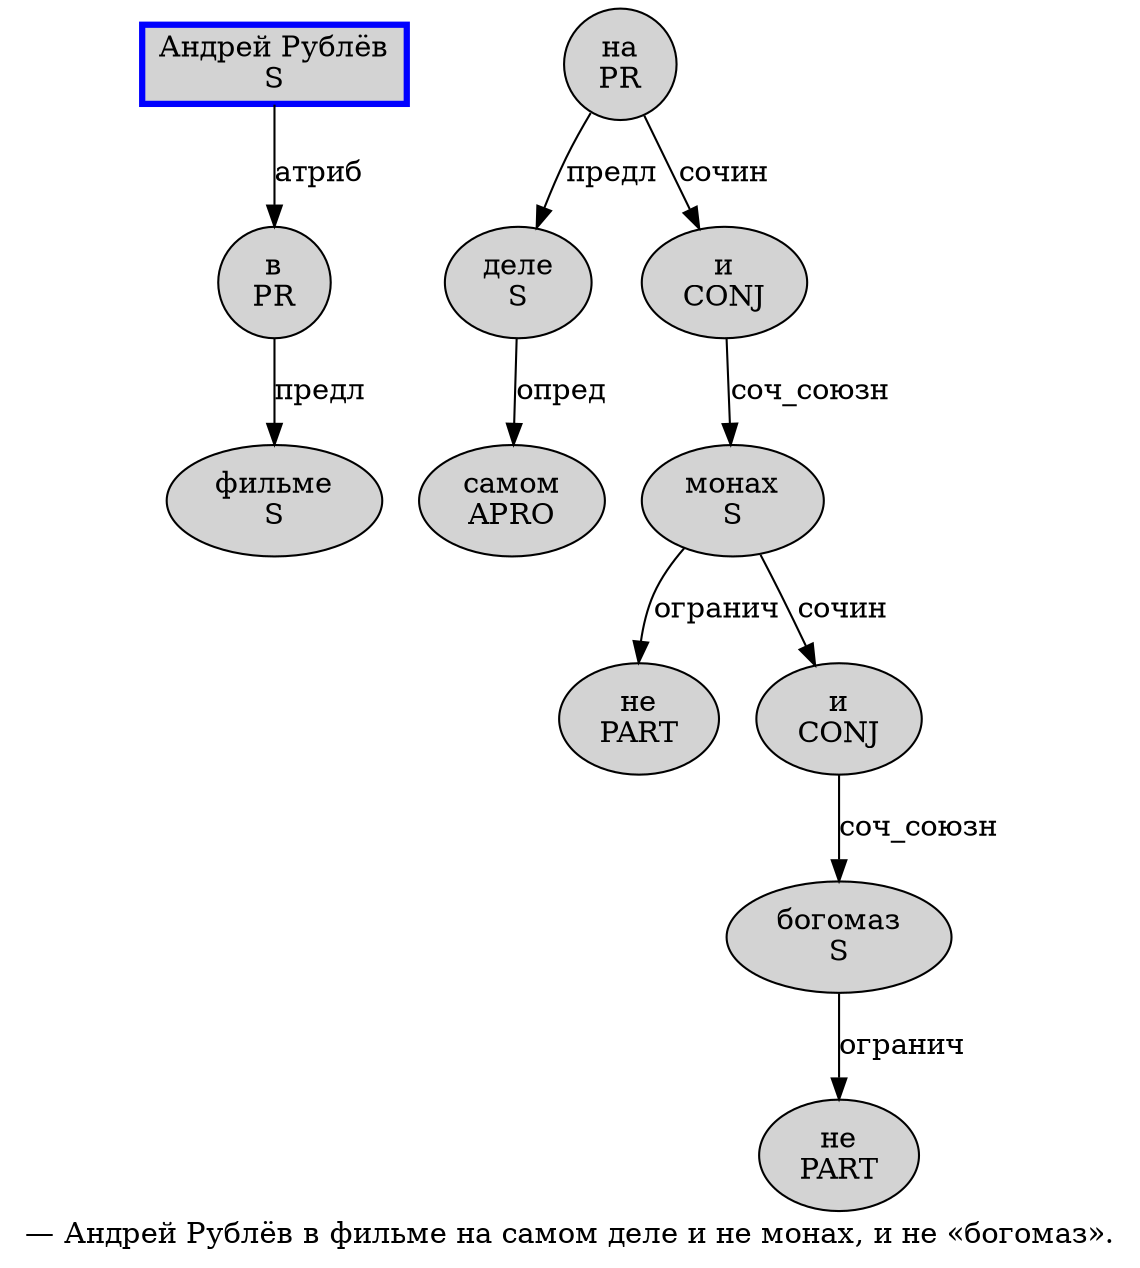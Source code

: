 digraph SENTENCE_2535 {
	graph [label="— Андрей Рублёв в фильме на самом деле и не монах, и не «богомаз»."]
	node [style=filled]
		1 [label="Андрей Рублёв
S" color=blue fillcolor=lightgray penwidth=3 shape=box]
		2 [label="в
PR" color="" fillcolor=lightgray penwidth=1 shape=ellipse]
		3 [label="фильме
S" color="" fillcolor=lightgray penwidth=1 shape=ellipse]
		4 [label="на
PR" color="" fillcolor=lightgray penwidth=1 shape=ellipse]
		5 [label="самом
APRO" color="" fillcolor=lightgray penwidth=1 shape=ellipse]
		6 [label="деле
S" color="" fillcolor=lightgray penwidth=1 shape=ellipse]
		7 [label="и
CONJ" color="" fillcolor=lightgray penwidth=1 shape=ellipse]
		8 [label="не
PART" color="" fillcolor=lightgray penwidth=1 shape=ellipse]
		9 [label="монах
S" color="" fillcolor=lightgray penwidth=1 shape=ellipse]
		11 [label="и
CONJ" color="" fillcolor=lightgray penwidth=1 shape=ellipse]
		12 [label="не
PART" color="" fillcolor=lightgray penwidth=1 shape=ellipse]
		14 [label="богомаз
S" color="" fillcolor=lightgray penwidth=1 shape=ellipse]
			6 -> 5 [label="опред"]
			7 -> 9 [label="соч_союзн"]
			2 -> 3 [label="предл"]
			1 -> 2 [label="атриб"]
			14 -> 12 [label="огранич"]
			9 -> 8 [label="огранич"]
			9 -> 11 [label="сочин"]
			11 -> 14 [label="соч_союзн"]
			4 -> 6 [label="предл"]
			4 -> 7 [label="сочин"]
}